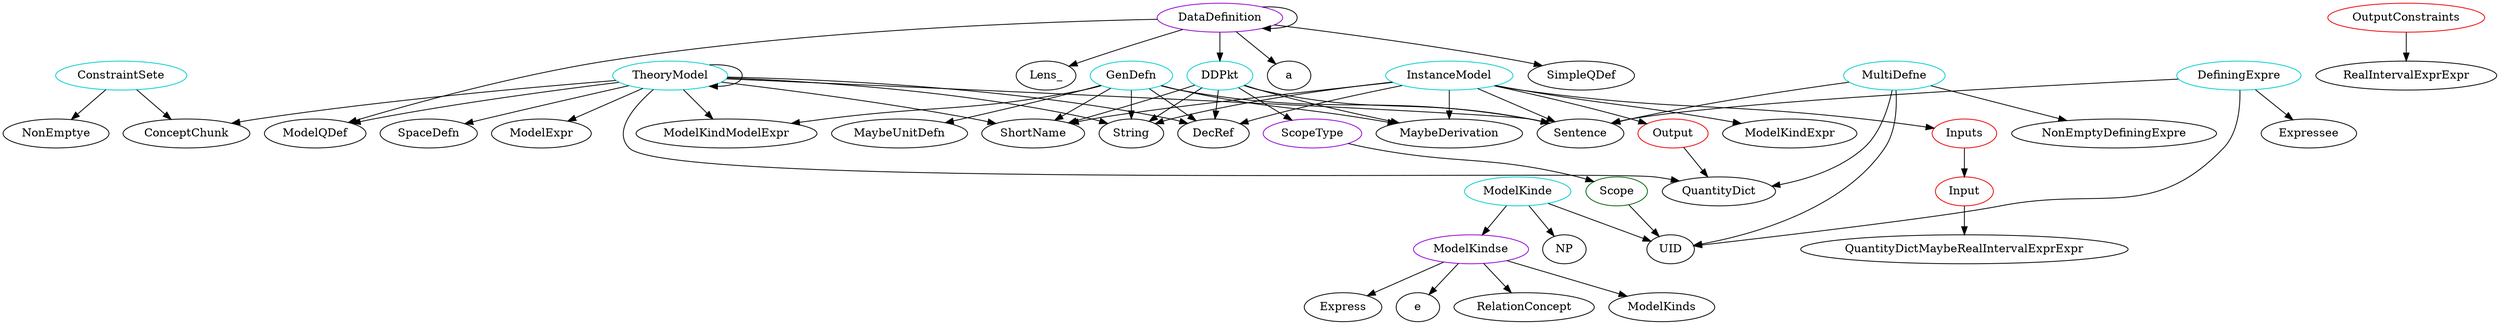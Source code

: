digraph alltypes {
	subgraph teoryconcepths {
	}
	subgraph clasess {
	}
	subgraph contraintsets {
		subgraph constraintsete{
		ConstraintSete	[shape=oval, color=cyan3, label="ConstraintSete"];
		ConstraintSete -> ConceptChunk;
		ConstraintSete -> NonEmptye;
		}
	}
	subgraph datadefinition {
		subgraph ddpkt{
		DDPkt	[shape=oval, color=cyan3, label="DDPkt"];
		DDPkt -> ScopeType;
		DDPkt -> DecRef;
		DDPkt -> MaybeDerivation;
		DDPkt -> ShortName;
		DDPkt -> String;
		DDPkt -> Sentence;
		}
		subgraph scopetype{
		ScopeType	[shape=oval, color=darkviolet, label="ScopeType"];
		ScopeType -> Scope;
		}
		subgraph datadefinition{
		DataDefinition	[shape=oval, color=darkviolet, label="DataDefinition"];
		DataDefinition -> SimpleQDef;
		DataDefinition -> DDPkt;
		DataDefinition -> DataDefinition;
		DataDefinition -> ModelQDef;
		DataDefinition -> Lens_;
		DataDefinition -> a;
		}
		subgraph scope{
		Scope	[shape=oval, color=darkgreen, label="Scope"];
		Scope -> UID;
		}
	}
	subgraph gendefn {
		subgraph gendefn{
		GenDefn	[shape=oval, color=cyan3, label="GenDefn"];
		GenDefn -> ModelKindModelExpr;
		GenDefn -> MaybeUnitDefn;
		GenDefn -> MaybeDerivation;
		GenDefn -> DecRef;
		GenDefn -> ShortName;
		GenDefn -> String;
		GenDefn -> Sentence;
		}
	}
	subgraph intancemodels {
		subgraph instancemodel{
		InstanceModel	[shape=oval, color=cyan3, label="InstanceModel"];
		InstanceModel -> ModelKindExpr;
		InstanceModel -> Inputs;
		InstanceModel -> Output;
		InstanceModel -> DecRef;
		InstanceModel -> MaybeDerivation;
		InstanceModel -> ShortName;
		InstanceModel -> String;
		InstanceModel -> Sentence;
		}
		subgraph input{
		Input	[shape=oval, color=red2, label="Input"];
		Input -> QuantityDictMaybeRealIntervalExprExpr;
		}
		subgraph inputs{
		Inputs	[shape=oval, color=red2, label="Inputs"];
		Inputs -> Input;
		}
		subgraph output{
		Output	[shape=oval, color=red2, label="Output"];
		Output -> QuantityDict;
		}
		subgraph outputconstraints{
		OutputConstraints	[shape=oval, color=red2, label="OutputConstraints"];
		OutputConstraints -> RealIntervalExprExpr;
		}
	}
	subgraph modelkinds {
		subgraph modelkinde{
		ModelKinde	[shape=oval, color=cyan3, label="ModelKinde"];
		ModelKinde -> ModelKindse;
		ModelKinde -> UID;
		ModelKinde -> NP;
		}
		subgraph modelkindse{
		ModelKindse	[shape=oval, color=darkviolet, label="ModelKindse"];
		ModelKindse -> Express;
		ModelKindse -> e;
		ModelKindse -> RelationConcept;
		ModelKindse -> ModelKinds;
		}
	}
	subgraph multidefn {
		subgraph definingexpre{
		DefiningExpre	[shape=oval, color=cyan3, label="DefiningExpre"];
		DefiningExpre -> UID;
		DefiningExpre -> Sentence;
		DefiningExpre -> Expressee;
		}
		subgraph multidefne{
		MultiDefne	[shape=oval, color=cyan3, label="MultiDefne"];
		MultiDefne -> UID;
		MultiDefne -> QuantityDict;
		MultiDefne -> Sentence;
		MultiDefne -> NonEmptyDefiningExpre;
		}
	}
	subgraph teoryh {
		subgraph theorymodel{
		TheoryModel	[shape=oval, color=cyan3, label="TheoryModel"];
		TheoryModel -> ModelKindModelExpr;
		TheoryModel -> TheoryModel;
		TheoryModel -> SpaceDefn;
		TheoryModel -> QuantityDict;
		TheoryModel -> ConceptChunk;
		TheoryModel -> ModelQDef;
		TheoryModel -> ModelExpr;
		TheoryModel -> DecRef;
		TheoryModel -> ShortName;
		TheoryModel -> String;
		TheoryModel -> Sentence;
		}
	}
	subgraph drails {
	}
}
